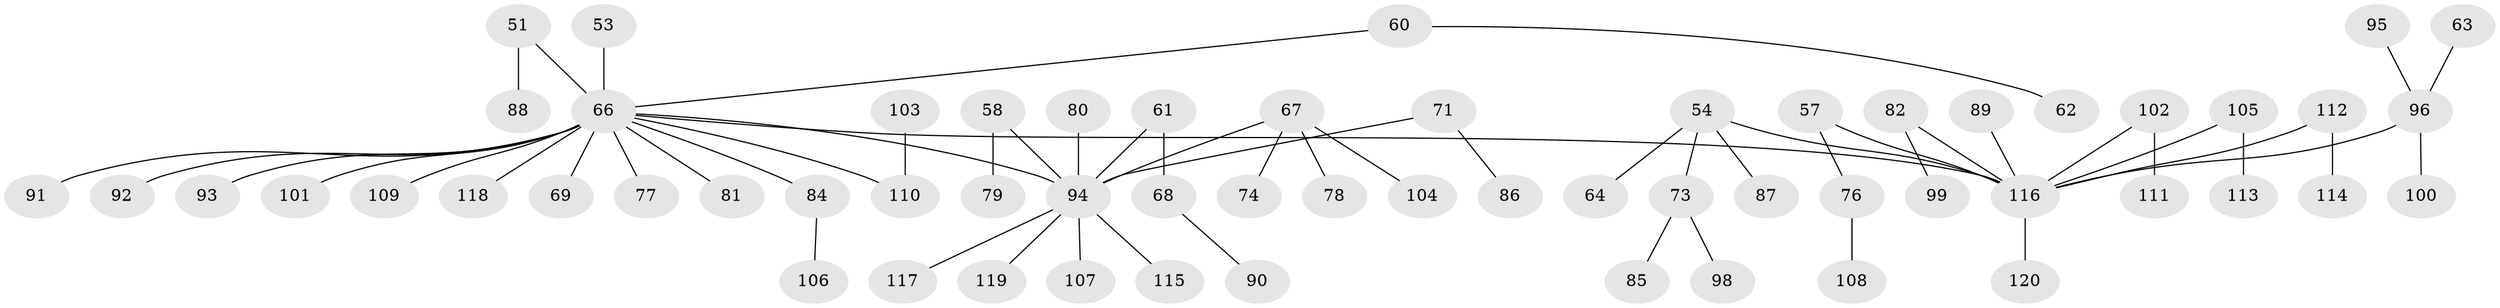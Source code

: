 // original degree distribution, {5: 0.025, 7: 0.008333333333333333, 3: 0.13333333333333333, 2: 0.3, 6: 0.008333333333333333, 4: 0.05, 1: 0.4666666666666667, 10: 0.008333333333333333}
// Generated by graph-tools (version 1.1) at 2025/52/03/09/25 04:52:42]
// undirected, 60 vertices, 59 edges
graph export_dot {
graph [start="1"]
  node [color=gray90,style=filled];
  51;
  53;
  54 [super="+29+42"];
  57;
  58;
  60;
  61 [super="+35"];
  62;
  63;
  64;
  66 [super="+46+50+38+45"];
  67;
  68;
  69;
  71;
  73 [super="+48"];
  74;
  76;
  77;
  78;
  79;
  80;
  81;
  82 [super="+33"];
  84;
  85;
  86;
  87;
  88;
  89 [super="+47"];
  90;
  91;
  92;
  93;
  94 [super="+65+55+70+28"];
  95;
  96 [super="+32+52+59"];
  98;
  99;
  100;
  101;
  102 [super="+40+83+97"];
  103;
  104;
  105 [super="+56+75"];
  106;
  107;
  108;
  109;
  110 [super="+72"];
  111;
  112;
  113;
  114;
  115 [super="+39"];
  116 [super="+9+36"];
  117;
  118;
  119;
  120;
  51 -- 88;
  51 -- 66;
  53 -- 66;
  54 -- 64;
  54 -- 116;
  54 -- 87;
  54 -- 73;
  57 -- 76;
  57 -- 116;
  58 -- 79;
  58 -- 94;
  60 -- 62;
  60 -- 66;
  61 -- 68;
  61 -- 94;
  63 -- 96;
  66 -- 109;
  66 -- 92;
  66 -- 81;
  66 -- 116;
  66 -- 118;
  66 -- 84;
  66 -- 93;
  66 -- 91;
  66 -- 101;
  66 -- 77;
  66 -- 69;
  66 -- 94;
  66 -- 110;
  67 -- 74;
  67 -- 78;
  67 -- 104;
  67 -- 94;
  68 -- 90;
  71 -- 86;
  71 -- 94;
  73 -- 98;
  73 -- 85;
  76 -- 108;
  80 -- 94;
  82 -- 99;
  82 -- 116;
  84 -- 106;
  89 -- 116;
  94 -- 107;
  94 -- 117;
  94 -- 119;
  94 -- 115;
  95 -- 96;
  96 -- 100;
  96 -- 116;
  102 -- 111;
  102 -- 116;
  103 -- 110;
  105 -- 113;
  105 -- 116;
  112 -- 114;
  112 -- 116;
  116 -- 120;
}
